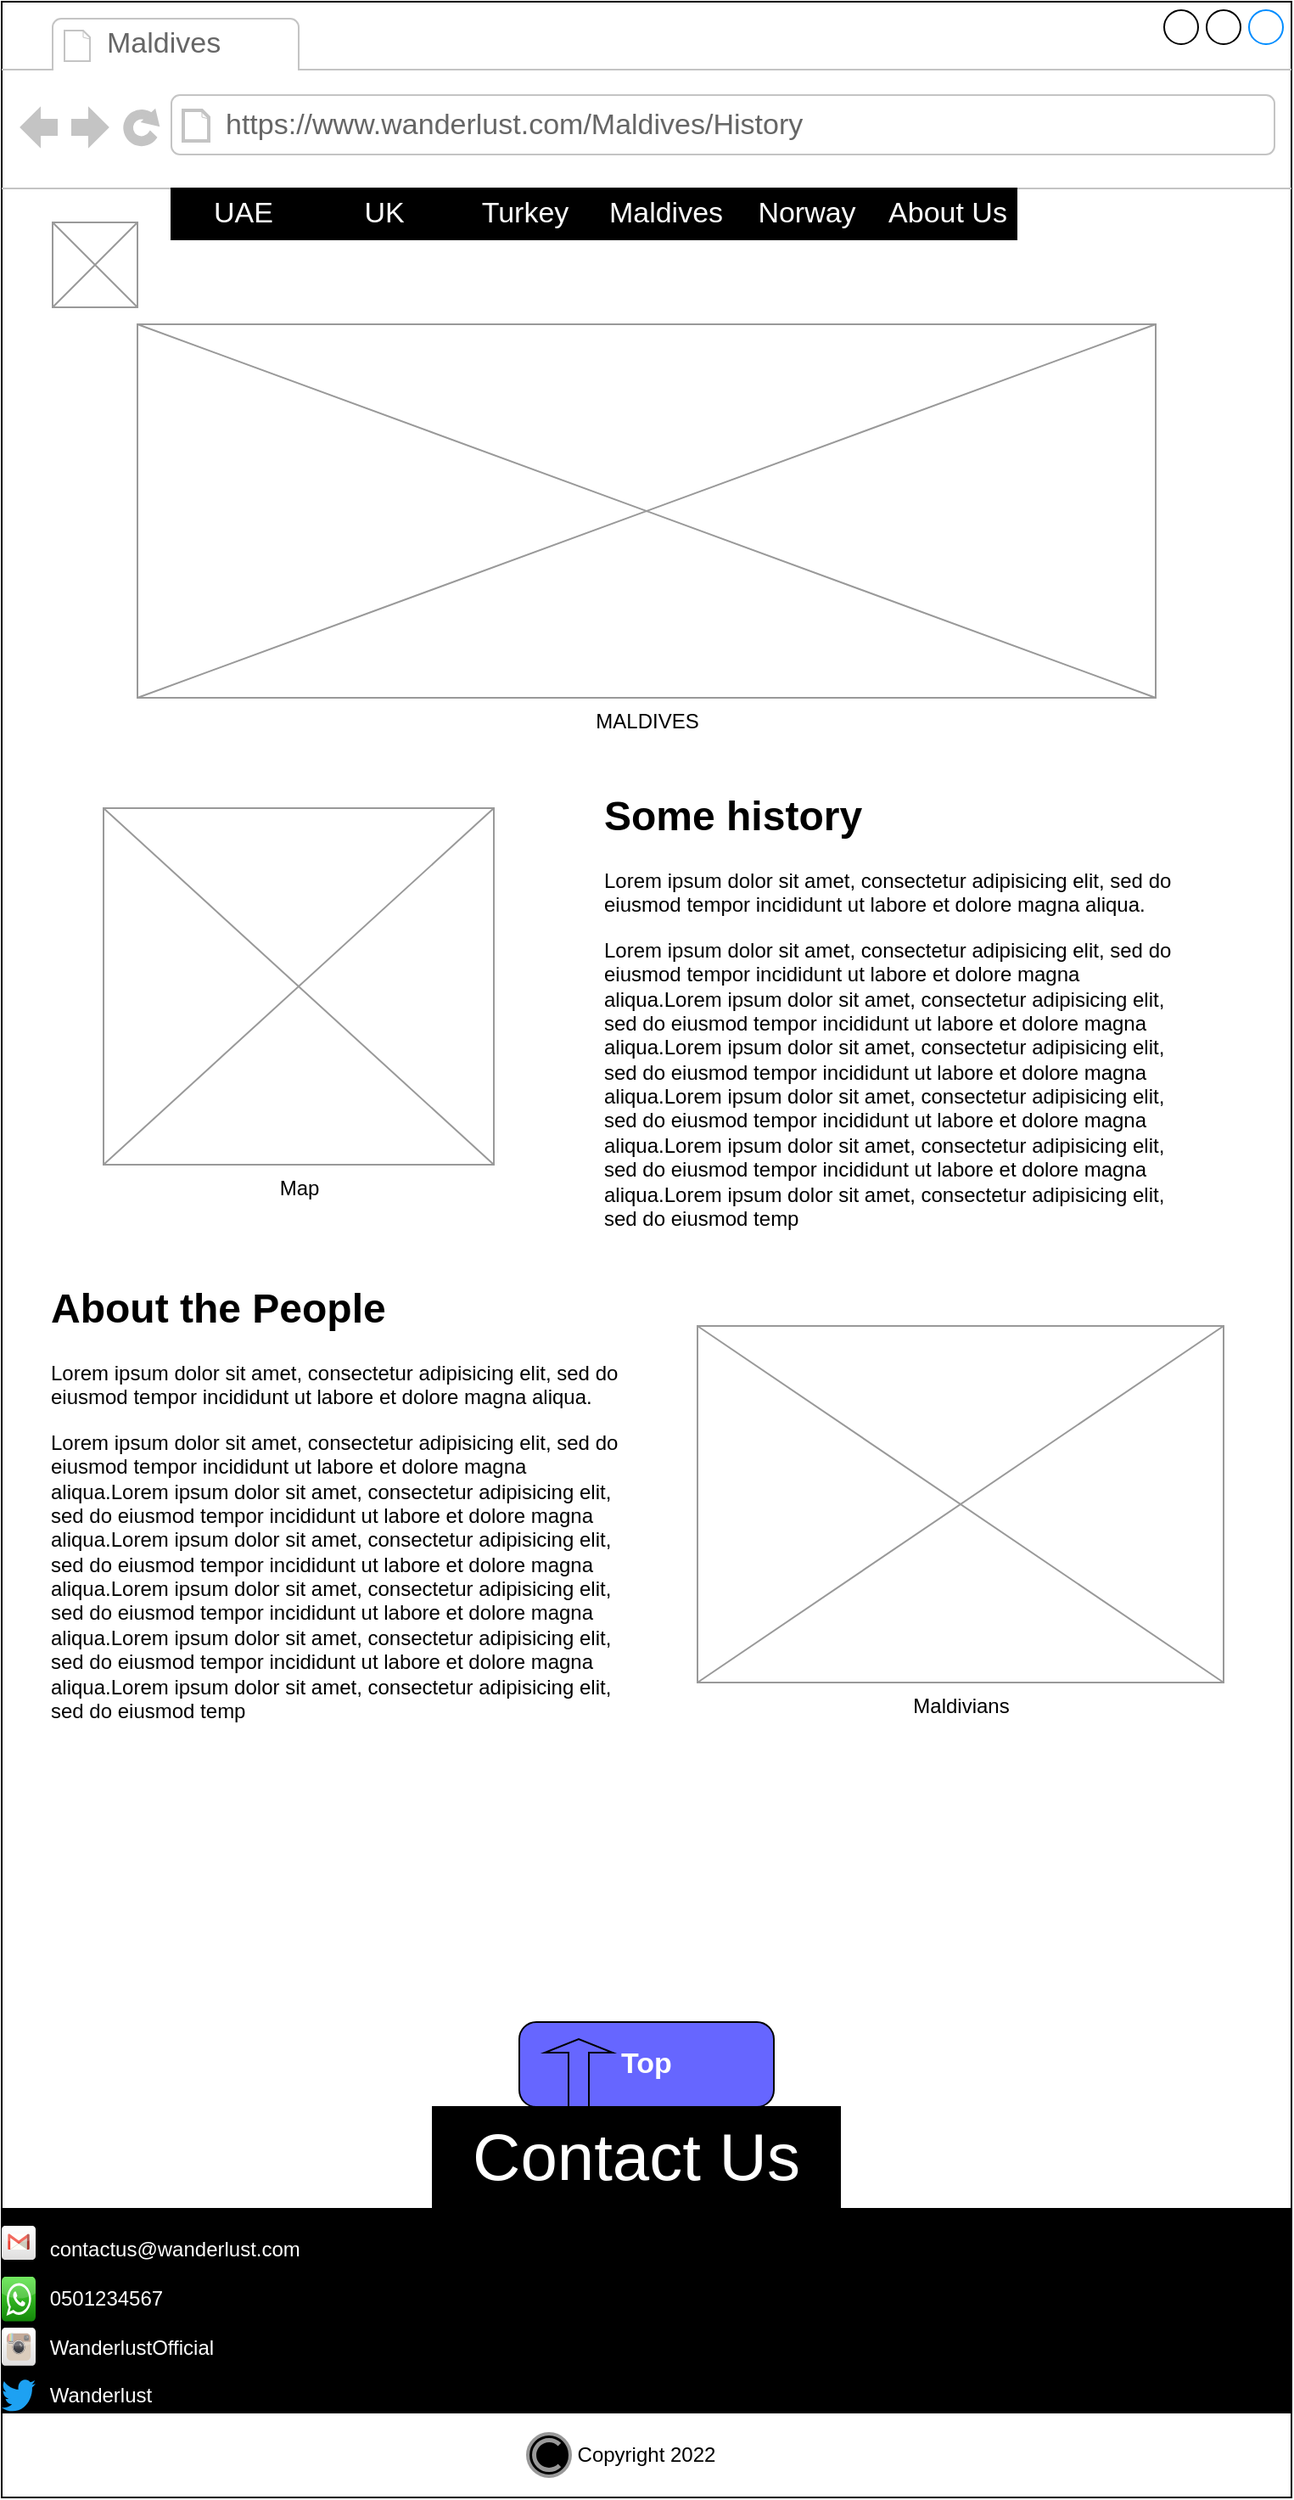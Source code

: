<mxfile version="20.3.0" type="device"><diagram id="cwehUQ6QgCrUUomuie2S" name="Page-1"><mxGraphModel dx="2585" dy="1603" grid="1" gridSize="10" guides="1" tooltips="1" connect="1" arrows="1" fold="1" page="1" pageScale="1" pageWidth="827" pageHeight="1169" math="0" shadow="0"><root><mxCell id="0"/><mxCell id="1" parent="0"/><mxCell id="AyTmoUxZwRdo7WL21JhR-1" value="" style="strokeWidth=1;shadow=0;dashed=0;align=center;html=1;shape=mxgraph.mockup.containers.browserWindow;rSize=0;strokeColor=default;strokeColor2=#008cff;strokeColor3=#c4c4c4;mainText=,;recursiveResize=0;fillColor=default;" vertex="1" parent="1"><mxGeometry x="40" y="20" width="760" height="1470" as="geometry"/></mxCell><mxCell id="AyTmoUxZwRdo7WL21JhR-2" value="Maldives" style="strokeWidth=1;shadow=0;dashed=0;align=center;html=1;shape=mxgraph.mockup.containers.anchor;fontSize=17;fontColor=#666666;align=left;" vertex="1" parent="AyTmoUxZwRdo7WL21JhR-1"><mxGeometry x="60" y="12" width="110" height="26" as="geometry"/></mxCell><mxCell id="AyTmoUxZwRdo7WL21JhR-3" value="https://www.wanderlust.com/Maldives/History" style="strokeWidth=1;shadow=0;dashed=0;align=center;html=1;shape=mxgraph.mockup.containers.anchor;rSize=0;fontSize=17;fontColor=#666666;align=left;" vertex="1" parent="AyTmoUxZwRdo7WL21JhR-1"><mxGeometry x="130" y="60" width="320" height="26" as="geometry"/></mxCell><mxCell id="AyTmoUxZwRdo7WL21JhR-11" value="&lt;font style=&quot;font-size: 39px;&quot;&gt;Contact Us&lt;/font&gt;" style="rounded=0;whiteSpace=wrap;html=1;labelBackgroundColor=none;strokeColor=#000000;fontColor=#FFFFFF;fillColor=#000000;" vertex="1" parent="AyTmoUxZwRdo7WL21JhR-1"><mxGeometry x="254" y="1240" width="240" height="60" as="geometry"/></mxCell><mxCell id="AyTmoUxZwRdo7WL21JhR-12" value="&lt;font style=&quot;font-size: 12px; line-height: 0.9;&quot;&gt;&lt;br&gt;&lt;br&gt;&lt;br&gt;&lt;/font&gt;" style="rounded=0;whiteSpace=wrap;html=1;labelBackgroundColor=none;strokeColor=#000000;fontSize=39;fontColor=#FFFFFF;fillColor=#000000;" vertex="1" parent="AyTmoUxZwRdo7WL21JhR-1"><mxGeometry y="1300" width="760" height="120" as="geometry"/></mxCell><mxCell id="AyTmoUxZwRdo7WL21JhR-20" value="" style="verticalLabelPosition=bottom;shadow=0;dashed=0;align=center;html=1;verticalAlign=top;strokeWidth=1;shape=mxgraph.mockup.graphics.simpleIcon;strokeColor=#999999;labelBackgroundColor=#FFFFFF;fontSize=12;fontColor=#000000;fillColor=#FFFFFF;" vertex="1" parent="AyTmoUxZwRdo7WL21JhR-1"><mxGeometry x="30" y="130" width="50" height="50" as="geometry"/></mxCell><mxCell id="AyTmoUxZwRdo7WL21JhR-4" value="" style="strokeWidth=1;shadow=0;dashed=0;align=center;html=1;shape=mxgraph.mockup.forms.rrect;rSize=0;strokeColor=#000000;fillColor=#000000;fontColor=#FFFFFF;" vertex="1" parent="AyTmoUxZwRdo7WL21JhR-1"><mxGeometry x="100" y="110" width="498" height="30" as="geometry"/></mxCell><mxCell id="AyTmoUxZwRdo7WL21JhR-5" value="&lt;font color=&quot;#ffffff&quot;&gt;UAE&lt;/font&gt;" style="strokeColor=inherit;fillColor=inherit;gradientColor=inherit;strokeWidth=1;shadow=0;dashed=0;align=center;html=1;shape=mxgraph.mockup.forms.rrect;rSize=0;fontSize=17;fontColor=#666666;" vertex="1" parent="AyTmoUxZwRdo7WL21JhR-4"><mxGeometry width="83" height="30" as="geometry"/></mxCell><mxCell id="AyTmoUxZwRdo7WL21JhR-6" value="UK" style="strokeColor=inherit;fillColor=inherit;gradientColor=inherit;strokeWidth=1;shadow=0;dashed=0;align=center;html=1;shape=mxgraph.mockup.forms.rrect;rSize=0;fontSize=17;fontColor=#FFFFFF;" vertex="1" parent="AyTmoUxZwRdo7WL21JhR-4"><mxGeometry x="83" width="83" height="30" as="geometry"/></mxCell><mxCell id="AyTmoUxZwRdo7WL21JhR-7" value="Turkey" style="strokeColor=inherit;fillColor=inherit;gradientColor=inherit;strokeWidth=1;shadow=0;dashed=0;align=center;html=1;shape=mxgraph.mockup.forms.rrect;rSize=0;fontSize=17;fontColor=#FFFFFF;" vertex="1" parent="AyTmoUxZwRdo7WL21JhR-4"><mxGeometry x="166" width="83" height="30" as="geometry"/></mxCell><mxCell id="AyTmoUxZwRdo7WL21JhR-8" value="Maldives" style="strokeColor=inherit;fillColor=inherit;gradientColor=inherit;strokeWidth=1;shadow=0;dashed=0;align=center;html=1;shape=mxgraph.mockup.forms.rrect;rSize=0;fontSize=17;fontColor=#FFFFFF;" vertex="1" parent="AyTmoUxZwRdo7WL21JhR-4"><mxGeometry x="249" width="83" height="30" as="geometry"/></mxCell><mxCell id="AyTmoUxZwRdo7WL21JhR-9" value="Norway" style="strokeColor=inherit;fillColor=inherit;gradientColor=inherit;strokeWidth=1;shadow=0;dashed=0;align=center;html=1;shape=mxgraph.mockup.forms.rrect;rSize=0;fontSize=17;fontColor=#FFFFFF;" vertex="1" parent="AyTmoUxZwRdo7WL21JhR-4"><mxGeometry x="332" width="83" height="30" as="geometry"/></mxCell><mxCell id="AyTmoUxZwRdo7WL21JhR-10" value="About Us" style="strokeColor=inherit;fillColor=inherit;gradientColor=inherit;strokeWidth=1;shadow=0;dashed=0;align=center;html=1;shape=mxgraph.mockup.forms.rrect;rSize=0;fontSize=17;fontColor=#FFFFFF;" vertex="1" parent="AyTmoUxZwRdo7WL21JhR-4"><mxGeometry x="415" width="83" height="30" as="geometry"/></mxCell><mxCell id="AyTmoUxZwRdo7WL21JhR-21" value="&lt;font color=&quot;#000000&quot;&gt;MALDIVES&lt;/font&gt;" style="verticalLabelPosition=bottom;shadow=0;dashed=0;align=center;html=1;verticalAlign=top;strokeWidth=1;shape=mxgraph.mockup.graphics.simpleIcon;strokeColor=#999999;labelBackgroundColor=#FFFFFF;fontSize=12;fontColor=#FFFFFF;fillColor=#FFFFFF;" vertex="1" parent="AyTmoUxZwRdo7WL21JhR-1"><mxGeometry x="80" y="190" width="600" height="220" as="geometry"/></mxCell><mxCell id="AyTmoUxZwRdo7WL21JhR-22" value="&lt;h1&gt;Some history&lt;/h1&gt;&lt;p&gt;Lorem ipsum dolor sit amet, consectetur adipisicing elit, sed do eiusmod tempor incididunt ut labore et dolore magna aliqua.&lt;/p&gt;Lorem ipsum dolor sit amet, consectetur adipisicing elit, sed do eiusmod tempor incididunt ut labore et dolore magna aliqua.Lorem ipsum dolor sit amet, consectetur adipisicing elit, sed do eiusmod tempor incididunt ut labore et dolore magna aliqua.Lorem ipsum dolor sit amet, consectetur adipisicing elit, sed do eiusmod tempor incididunt ut labore et dolore magna aliqua.Lorem ipsum dolor sit amet, consectetur adipisicing elit, sed do eiusmod tempor incididunt ut labore et dolore magna aliqua.Lorem ipsum dolor sit amet, consectetur adipisicing elit, sed do eiusmod tempor incididunt ut labore et dolore magna aliqua.Lorem ipsum dolor sit amet, consectetur adipisicing elit, sed do eiusmod temp" style="text;html=1;strokeColor=none;fillColor=none;spacing=5;spacingTop=-20;whiteSpace=wrap;overflow=hidden;rounded=0;labelBackgroundColor=#FFFFFF;fontSize=12;fontColor=#000000;" vertex="1" parent="AyTmoUxZwRdo7WL21JhR-1"><mxGeometry x="350" y="460" width="350" height="270" as="geometry"/></mxCell><mxCell id="AyTmoUxZwRdo7WL21JhR-37" value="" style="group" vertex="1" connectable="0" parent="AyTmoUxZwRdo7WL21JhR-1"><mxGeometry y="1300" width="190" height="120" as="geometry"/></mxCell><mxCell id="AyTmoUxZwRdo7WL21JhR-13" value="&lt;h1&gt;&lt;span style=&quot;font-size: 12px; font-weight: 400; text-align: center;&quot;&gt;&amp;nbsp; &amp;nbsp; &amp;nbsp; &amp;nbsp;contactus@wanderlust.com&lt;/span&gt;&lt;br style=&quot;font-size: 12px; font-weight: 400; text-align: center;&quot;&gt;&lt;span style=&quot;font-size: 12px; font-weight: 400; text-align: center;&quot;&gt;&amp;nbsp; &amp;nbsp; &amp;nbsp; &amp;nbsp;0501234567&lt;/span&gt;&lt;br style=&quot;font-size: 12px; font-weight: 400; text-align: center;&quot;&gt;&lt;span style=&quot;font-size: 12px; font-weight: 400; text-align: center;&quot;&gt;&amp;nbsp; &amp;nbsp; &amp;nbsp; &amp;nbsp;WanderlustOfficial&lt;/span&gt;&lt;br style=&quot;font-size: 12px; font-weight: 400; text-align: center;&quot;&gt;&lt;span style=&quot;font-size: 12px; font-weight: 400; text-align: center;&quot;&gt;&amp;nbsp; &amp;nbsp; &amp;nbsp; &amp;nbsp;Wanderlust&lt;/span&gt;&lt;br&gt;&lt;/h1&gt;" style="text;html=1;strokeColor=none;fillColor=none;spacing=5;spacingTop=-20;whiteSpace=wrap;overflow=hidden;rounded=0;labelBackgroundColor=none;fontSize=12;fontColor=#FFFFFF;" vertex="1" parent="AyTmoUxZwRdo7WL21JhR-37"><mxGeometry width="190" height="120" as="geometry"/></mxCell><mxCell id="AyTmoUxZwRdo7WL21JhR-14" value="" style="dashed=0;outlineConnect=0;html=1;align=center;labelPosition=center;verticalLabelPosition=bottom;verticalAlign=top;shape=mxgraph.webicons.gmail;gradientColor=#DFDEDE;labelBackgroundColor=none;strokeColor=#000000;fontSize=12;fontColor=#FFFFFF;" vertex="1" parent="AyTmoUxZwRdo7WL21JhR-37"><mxGeometry y="10" width="20" height="20" as="geometry"/></mxCell><mxCell id="AyTmoUxZwRdo7WL21JhR-15" value="" style="dashed=0;outlineConnect=0;html=1;align=center;labelPosition=center;verticalLabelPosition=bottom;verticalAlign=top;shape=mxgraph.webicons.whatsapp;fillColor=#4FE238;gradientColor=#138709;labelBackgroundColor=none;strokeColor=#000000;fontSize=12;fontColor=#FFFFFF;" vertex="1" parent="AyTmoUxZwRdo7WL21JhR-37"><mxGeometry y="40" width="20" height="26.2" as="geometry"/></mxCell><mxCell id="AyTmoUxZwRdo7WL21JhR-16" value="" style="dashed=0;outlineConnect=0;html=1;align=center;labelPosition=center;verticalLabelPosition=bottom;verticalAlign=top;shape=mxgraph.weblogos.twitter;fillColor=#1DA1F2;strokeColor=none;labelBackgroundColor=none;fontSize=12;fontColor=#FFFFFF;" vertex="1" parent="AyTmoUxZwRdo7WL21JhR-37"><mxGeometry y="100" width="20" height="20" as="geometry"/></mxCell><mxCell id="AyTmoUxZwRdo7WL21JhR-17" value="" style="dashed=0;outlineConnect=0;html=1;align=center;labelPosition=center;verticalLabelPosition=bottom;verticalAlign=top;shape=mxgraph.webicons.instagram;gradientColor=#DFDEDE;labelBackgroundColor=none;strokeColor=#000000;fontSize=12;fontColor=#FFFFFF;" vertex="1" parent="AyTmoUxZwRdo7WL21JhR-37"><mxGeometry y="70" width="20" height="22.4" as="geometry"/></mxCell><mxCell id="AyTmoUxZwRdo7WL21JhR-40" value="&lt;font color=&quot;#000000&quot;&gt;Map&lt;/font&gt;" style="verticalLabelPosition=bottom;shadow=0;dashed=0;align=center;html=1;verticalAlign=top;strokeWidth=1;shape=mxgraph.mockup.graphics.simpleIcon;strokeColor=#999999;labelBackgroundColor=#FFFFFF;fontSize=12;fontColor=#FFFFFF;fillColor=#FFFFFF;" vertex="1" parent="AyTmoUxZwRdo7WL21JhR-1"><mxGeometry x="60" y="475" width="230" height="210" as="geometry"/></mxCell><mxCell id="AyTmoUxZwRdo7WL21JhR-41" value="&lt;h1&gt;About the People&lt;/h1&gt;&lt;p&gt;Lorem ipsum dolor sit amet, consectetur adipisicing elit, sed do eiusmod tempor incididunt ut labore et dolore magna aliqua.&lt;/p&gt;Lorem ipsum dolor sit amet, consectetur adipisicing elit, sed do eiusmod tempor incididunt ut labore et dolore magna aliqua.Lorem ipsum dolor sit amet, consectetur adipisicing elit, sed do eiusmod tempor incididunt ut labore et dolore magna aliqua.Lorem ipsum dolor sit amet, consectetur adipisicing elit, sed do eiusmod tempor incididunt ut labore et dolore magna aliqua.Lorem ipsum dolor sit amet, consectetur adipisicing elit, sed do eiusmod tempor incididunt ut labore et dolore magna aliqua.Lorem ipsum dolor sit amet, consectetur adipisicing elit, sed do eiusmod tempor incididunt ut labore et dolore magna aliqua.Lorem ipsum dolor sit amet, consectetur adipisicing elit, sed do eiusmod temp" style="text;html=1;strokeColor=none;fillColor=none;spacing=5;spacingTop=-20;whiteSpace=wrap;overflow=hidden;rounded=0;labelBackgroundColor=#FFFFFF;fontSize=12;fontColor=#000000;" vertex="1" parent="AyTmoUxZwRdo7WL21JhR-1"><mxGeometry x="24" y="750" width="350" height="270" as="geometry"/></mxCell><mxCell id="AyTmoUxZwRdo7WL21JhR-42" value="&lt;font color=&quot;#000000&quot;&gt;Maldivians&lt;/font&gt;" style="verticalLabelPosition=bottom;shadow=0;dashed=0;align=center;html=1;verticalAlign=top;strokeWidth=1;shape=mxgraph.mockup.graphics.simpleIcon;strokeColor=#999999;labelBackgroundColor=#FFFFFF;fontSize=12;fontColor=#FFFFFF;fillColor=#FFFFFF;" vertex="1" parent="AyTmoUxZwRdo7WL21JhR-1"><mxGeometry x="410" y="780" width="310" height="210" as="geometry"/></mxCell><mxCell id="AyTmoUxZwRdo7WL21JhR-34" value="" style="group" vertex="1" connectable="0" parent="AyTmoUxZwRdo7WL21JhR-1"><mxGeometry x="310" y="1430" width="140" height="30" as="geometry"/></mxCell><mxCell id="AyTmoUxZwRdo7WL21JhR-18" value="Copyright 2022" style="text;html=1;strokeColor=none;fillColor=none;align=center;verticalAlign=middle;whiteSpace=wrap;rounded=0;labelBackgroundColor=none;fontSize=12;fontColor=#000000;" vertex="1" parent="AyTmoUxZwRdo7WL21JhR-34"><mxGeometry width="140" height="30" as="geometry"/></mxCell><mxCell id="AyTmoUxZwRdo7WL21JhR-19" value="" style="strokeColor=#999999;verticalLabelPosition=bottom;shadow=0;dashed=0;verticalAlign=top;strokeWidth=2;html=1;shape=mxgraph.mockup.misc.copyrightIcon;labelBackgroundColor=none;fontSize=12;fontColor=#000000;fillColor=#000000;" vertex="1" parent="AyTmoUxZwRdo7WL21JhR-34"><mxGeometry y="2.5" width="25" height="25" as="geometry"/></mxCell><mxCell id="AyTmoUxZwRdo7WL21JhR-57" value="" style="group" vertex="1" connectable="0" parent="AyTmoUxZwRdo7WL21JhR-1"><mxGeometry x="305" y="1190" width="150" height="50" as="geometry"/></mxCell><mxCell id="AyTmoUxZwRdo7WL21JhR-47" value="Top" style="strokeWidth=1;shadow=0;dashed=0;align=center;html=1;shape=mxgraph.mockup.buttons.button;strokeColor=default;fontColor=#ffffff;mainText=;buttonStyle=round;fontSize=17;fontStyle=1;fillColor=#6666FF;whiteSpace=wrap;labelBackgroundColor=none;" vertex="1" parent="AyTmoUxZwRdo7WL21JhR-57"><mxGeometry width="150" height="50" as="geometry"/></mxCell><mxCell id="AyTmoUxZwRdo7WL21JhR-55" value="" style="shape=singleArrow;direction=north;whiteSpace=wrap;html=1;labelBackgroundColor=none;strokeColor=default;fontSize=12;fontColor=#FFFFFF;fillColor=#6666FF;" vertex="1" parent="AyTmoUxZwRdo7WL21JhR-57"><mxGeometry x="15" y="10" width="40" height="40" as="geometry"/></mxCell></root></mxGraphModel></diagram></mxfile>